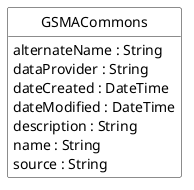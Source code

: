 @startuml
hide circle
hide methods
hide stereotype
show <<Enumeration>> stereotype
skinparam class {
   BackgroundColor<<Enumeration>> #E6F5F7
   BackgroundColor<<Ref>> #FFFFE0
   BackgroundColor<<Pivot>> #FFFFFFF
   BackgroundColor<<SimpleType>> #E2F0DA
   BackgroundColor #FCF2E3
}

class GSMACommons <<Pivot>> {
    alternateName : String
    dataProvider : String
    dateCreated : DateTime
    dateModified : DateTime
    description : String
    name : String
    source : String
}


@enduml